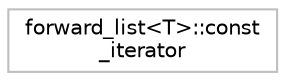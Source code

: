 digraph "Graphical Class Hierarchy"
{
 // INTERACTIVE_SVG=YES
  bgcolor="transparent";
  edge [fontname="Helvetica",fontsize="10",labelfontname="Helvetica",labelfontsize="10"];
  node [fontname="Helvetica",fontsize="10",shape=record];
  rankdir="LR";
  Node1 [label="forward_list\<T\>::const\l_iterator",height=0.2,width=0.4,color="grey75",tooltip="STL iterator class. "];
}

